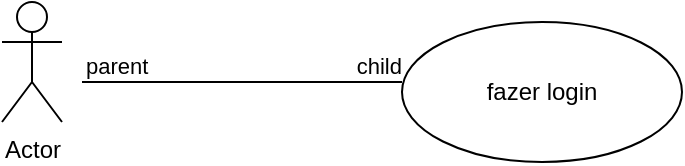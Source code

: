 <mxfile version="26.0.14">
  <diagram name="Página-1" id="HnE9_MCbc7pOgZbPwxwv">
    <mxGraphModel dx="903" dy="506" grid="1" gridSize="10" guides="1" tooltips="1" connect="1" arrows="1" fold="1" page="1" pageScale="1" pageWidth="827" pageHeight="1169" math="0" shadow="0">
      <root>
        <mxCell id="0" />
        <mxCell id="1" parent="0" />
        <mxCell id="GhoDLd_KPCmhALnuABOB-1" value="Actor" style="shape=umlActor;verticalLabelPosition=bottom;verticalAlign=top;html=1;" vertex="1" parent="1">
          <mxGeometry x="80" y="40" width="30" height="60" as="geometry" />
        </mxCell>
        <mxCell id="GhoDLd_KPCmhALnuABOB-3" value="fazer login" style="ellipse;whiteSpace=wrap;html=1;" vertex="1" parent="1">
          <mxGeometry x="280" y="50" width="140" height="70" as="geometry" />
        </mxCell>
        <mxCell id="GhoDLd_KPCmhALnuABOB-5" value="" style="endArrow=none;html=1;edgeStyle=orthogonalEdgeStyle;rounded=0;" edge="1" parent="1">
          <mxGeometry relative="1" as="geometry">
            <mxPoint x="120" y="80" as="sourcePoint" />
            <mxPoint x="280" y="80" as="targetPoint" />
          </mxGeometry>
        </mxCell>
        <mxCell id="GhoDLd_KPCmhALnuABOB-6" value="parent" style="edgeLabel;resizable=0;html=1;align=left;verticalAlign=bottom;" connectable="0" vertex="1" parent="GhoDLd_KPCmhALnuABOB-5">
          <mxGeometry x="-1" relative="1" as="geometry" />
        </mxCell>
        <mxCell id="GhoDLd_KPCmhALnuABOB-7" value="child" style="edgeLabel;resizable=0;html=1;align=right;verticalAlign=bottom;" connectable="0" vertex="1" parent="GhoDLd_KPCmhALnuABOB-5">
          <mxGeometry x="1" relative="1" as="geometry" />
        </mxCell>
      </root>
    </mxGraphModel>
  </diagram>
</mxfile>
